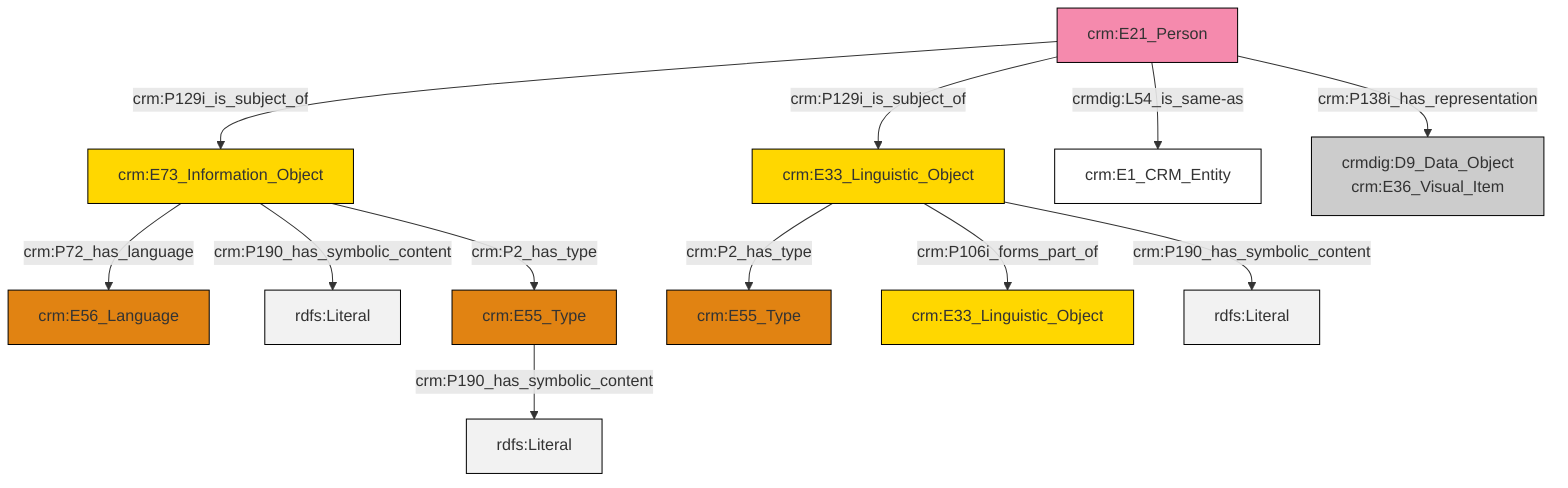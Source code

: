 graph TD
classDef Literal fill:#f2f2f2,stroke:#000000;
classDef CRM_Entity fill:#FFFFFF,stroke:#000000;
classDef Temporal_Entity fill:#00C9E6, stroke:#000000;
classDef Type fill:#E18312, stroke:#000000;
classDef Time-Span fill:#2C9C91, stroke:#000000;
classDef Appellation fill:#FFEB7F, stroke:#000000;
classDef Place fill:#008836, stroke:#000000;
classDef Persistent_Item fill:#B266B2, stroke:#000000;
classDef Conceptual_Object fill:#FFD700, stroke:#000000;
classDef Physical_Thing fill:#D2B48C, stroke:#000000;
classDef Actor fill:#f58aad, stroke:#000000;
classDef PC_Classes fill:#4ce600, stroke:#000000;
classDef Multi fill:#cccccc,stroke:#000000;

0["crm:E21_Person"]:::Actor -->|crm:P129i_is_subject_of| 1["crm:E73_Information_Object"]:::Conceptual_Object
1["crm:E73_Information_Object"]:::Conceptual_Object -->|crm:P190_has_symbolic_content| 6[rdfs:Literal]:::Literal
1["crm:E73_Information_Object"]:::Conceptual_Object -->|crm:P2_has_type| 7["crm:E55_Type"]:::Type
7["crm:E55_Type"]:::Type -->|crm:P190_has_symbolic_content| 10[rdfs:Literal]:::Literal
2["crm:E33_Linguistic_Object"]:::Conceptual_Object -->|crm:P2_has_type| 8["crm:E55_Type"]:::Type
0["crm:E21_Person"]:::Actor -->|crm:P129i_is_subject_of| 2["crm:E33_Linguistic_Object"]:::Conceptual_Object
0["crm:E21_Person"]:::Actor -->|crmdig:L54_is_same-as| 11["crm:E1_CRM_Entity"]:::CRM_Entity
2["crm:E33_Linguistic_Object"]:::Conceptual_Object -->|crm:P106i_forms_part_of| 16["crm:E33_Linguistic_Object"]:::Conceptual_Object
0["crm:E21_Person"]:::Actor -->|crm:P138i_has_representation| 14["crmdig:D9_Data_Object<br>crm:E36_Visual_Item"]:::Multi
2["crm:E33_Linguistic_Object"]:::Conceptual_Object -->|crm:P190_has_symbolic_content| 20[rdfs:Literal]:::Literal
1["crm:E73_Information_Object"]:::Conceptual_Object -->|crm:P72_has_language| 4["crm:E56_Language"]:::Type
